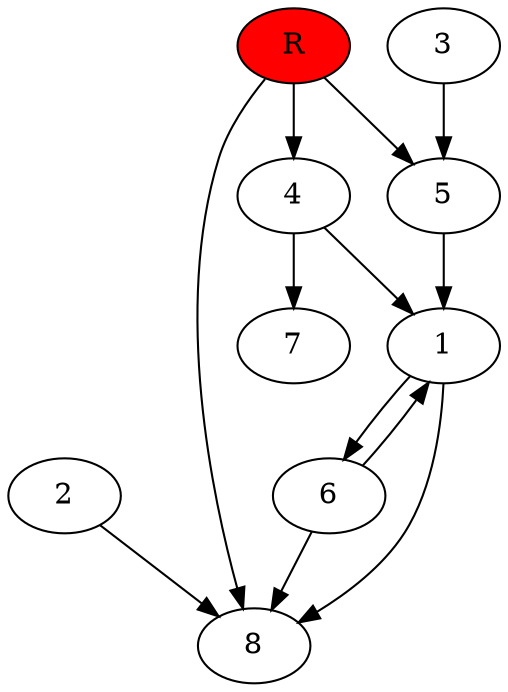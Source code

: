 digraph prb24740 {
	1
	2
	3
	4
	5
	6
	7
	8
	R [fillcolor="#ff0000" style=filled]
	1 -> 6
	1 -> 8
	2 -> 8
	3 -> 5
	4 -> 1
	4 -> 7
	5 -> 1
	6 -> 1
	6 -> 8
	R -> 4
	R -> 5
	R -> 8
}
